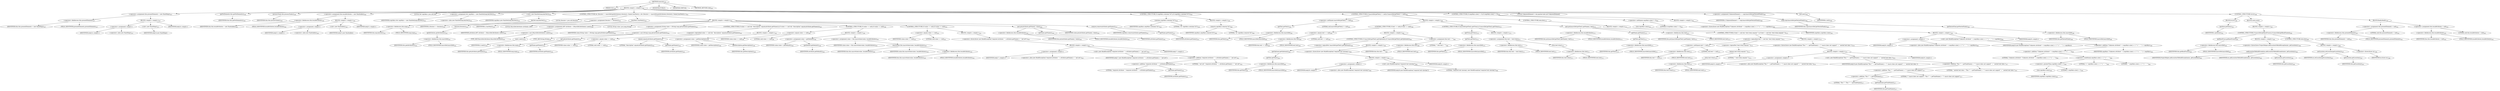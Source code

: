digraph "execute" {  
"916" [label = <(METHOD,execute)<SUB>336</SUB>> ]
"49" [label = <(PARAM,this)<SUB>336</SUB>> ]
"917" [label = <(BLOCK,&lt;empty&gt;,&lt;empty&gt;)<SUB>336</SUB>> ]
"918" [label = <(&lt;operator&gt;.assignment,this.presentElements = new HashMap())<SUB>337</SUB>> ]
"919" [label = <(&lt;operator&gt;.fieldAccess,this.presentElements)<SUB>337</SUB>> ]
"920" [label = <(IDENTIFIER,this,this.presentElements = new HashMap())<SUB>337</SUB>> ]
"921" [label = <(FIELD_IDENTIFIER,presentElements,presentElements)<SUB>337</SUB>> ]
"922" [label = <(BLOCK,&lt;empty&gt;,&lt;empty&gt;)<SUB>337</SUB>> ]
"923" [label = <(&lt;operator&gt;.assignment,&lt;empty&gt;)> ]
"924" [label = <(IDENTIFIER,$obj14,&lt;empty&gt;)> ]
"925" [label = <(&lt;operator&gt;.alloc,new HashMap())<SUB>337</SUB>> ]
"926" [label = <(&lt;init&gt;,new HashMap())<SUB>337</SUB>> ]
"927" [label = <(IDENTIFIER,$obj14,new HashMap())> ]
"928" [label = <(IDENTIFIER,$obj14,&lt;empty&gt;)> ]
"929" [label = <(getNsElements,this.getNsElements())<SUB>338</SUB>> ]
"48" [label = <(IDENTIFIER,this,this.getNsElements())<SUB>338</SUB>> ]
"930" [label = <(processTasks,this.processTasks())<SUB>339</SUB>> ]
"50" [label = <(IDENTIFIER,this,this.processTasks())<SUB>339</SUB>> ]
"931" [label = <(&lt;operator&gt;.assignment,this.localAttributes = new Hashtable())<SUB>340</SUB>> ]
"932" [label = <(&lt;operator&gt;.fieldAccess,this.localAttributes)<SUB>340</SUB>> ]
"933" [label = <(IDENTIFIER,this,this.localAttributes = new Hashtable())<SUB>340</SUB>> ]
"934" [label = <(FIELD_IDENTIFIER,localAttributes,localAttributes)<SUB>340</SUB>> ]
"935" [label = <(BLOCK,&lt;empty&gt;,&lt;empty&gt;)<SUB>340</SUB>> ]
"936" [label = <(&lt;operator&gt;.assignment,&lt;empty&gt;)> ]
"937" [label = <(IDENTIFIER,$obj15,&lt;empty&gt;)> ]
"938" [label = <(&lt;operator&gt;.alloc,new Hashtable())<SUB>340</SUB>> ]
"939" [label = <(&lt;init&gt;,new Hashtable())<SUB>340</SUB>> ]
"940" [label = <(IDENTIFIER,$obj15,new Hashtable())> ]
"941" [label = <(IDENTIFIER,$obj15,&lt;empty&gt;)> ]
"52" [label = <(LOCAL,Set copyKeys: java.util.Set)> ]
"942" [label = <(&lt;operator&gt;.assignment,Set copyKeys = new HashSet(map.keySet()))<SUB>341</SUB>> ]
"943" [label = <(IDENTIFIER,copyKeys,Set copyKeys = new HashSet(map.keySet()))<SUB>341</SUB>> ]
"944" [label = <(&lt;operator&gt;.alloc,new HashSet(map.keySet()))<SUB>341</SUB>> ]
"945" [label = <(&lt;init&gt;,new HashSet(map.keySet()))<SUB>341</SUB>> ]
"51" [label = <(IDENTIFIER,copyKeys,new HashSet(map.keySet()))<SUB>341</SUB>> ]
"946" [label = <(keySet,map.keySet())<SUB>341</SUB>> ]
"947" [label = <(&lt;operator&gt;.fieldAccess,this.map)<SUB>341</SUB>> ]
"948" [label = <(IDENTIFIER,this,map.keySet())<SUB>341</SUB>> ]
"949" [label = <(FIELD_IDENTIFIER,map,map)<SUB>341</SUB>> ]
"950" [label = <(CONTROL_STRUCTURE,for (Iterator i = macroDef.getAttributes().iterator(); Some(i.hasNext()); ),for (Iterator i = macroDef.getAttributes().iterator(); Some(i.hasNext()); ))<SUB>342</SUB>> ]
"951" [label = <(LOCAL,Iterator i: java.util.Iterator)> ]
"952" [label = <(&lt;operator&gt;.assignment,Iterator i = iterator())<SUB>342</SUB>> ]
"953" [label = <(IDENTIFIER,i,Iterator i = iterator())<SUB>342</SUB>> ]
"954" [label = <(iterator,iterator())<SUB>342</SUB>> ]
"955" [label = <(getAttributes,getAttributes())<SUB>342</SUB>> ]
"956" [label = <(&lt;operator&gt;.fieldAccess,this.macroDef)<SUB>342</SUB>> ]
"957" [label = <(IDENTIFIER,this,getAttributes())<SUB>342</SUB>> ]
"958" [label = <(FIELD_IDENTIFIER,macroDef,macroDef)<SUB>342</SUB>> ]
"959" [label = <(hasNext,i.hasNext())<SUB>342</SUB>> ]
"960" [label = <(IDENTIFIER,i,i.hasNext())<SUB>342</SUB>> ]
"961" [label = <(BLOCK,&lt;empty&gt;,&lt;empty&gt;)<SUB>342</SUB>> ]
"962" [label = <(LOCAL,MacroDef.Attribute attribute: ANY)> ]
"963" [label = <(&lt;operator&gt;.assignment,ANY attribute = (MacroDef.Attribute) i.next())<SUB>343</SUB>> ]
"964" [label = <(IDENTIFIER,attribute,ANY attribute = (MacroDef.Attribute) i.next())<SUB>343</SUB>> ]
"965" [label = <(&lt;operator&gt;.cast,(MacroDef.Attribute) i.next())<SUB>343</SUB>> ]
"966" [label = <(TYPE_REF,MacroDef.Attribute,MacroDef.Attribute)<SUB>343</SUB>> ]
"967" [label = <(next,i.next())<SUB>343</SUB>> ]
"968" [label = <(IDENTIFIER,i,i.next())<SUB>343</SUB>> ]
"969" [label = <(LOCAL,String value: java.lang.String)> ]
"970" [label = <(&lt;operator&gt;.assignment,String value = (String) map.get(attribute.getName()))<SUB>344</SUB>> ]
"971" [label = <(IDENTIFIER,value,String value = (String) map.get(attribute.getName()))<SUB>344</SUB>> ]
"972" [label = <(&lt;operator&gt;.cast,(String) map.get(attribute.getName()))<SUB>344</SUB>> ]
"973" [label = <(TYPE_REF,String,String)<SUB>344</SUB>> ]
"974" [label = <(get,get(attribute.getName()))<SUB>344</SUB>> ]
"975" [label = <(&lt;operator&gt;.fieldAccess,this.map)<SUB>344</SUB>> ]
"976" [label = <(IDENTIFIER,this,get(attribute.getName()))<SUB>344</SUB>> ]
"977" [label = <(FIELD_IDENTIFIER,map,map)<SUB>344</SUB>> ]
"978" [label = <(getName,getName())<SUB>344</SUB>> ]
"979" [label = <(IDENTIFIER,attribute,getName())<SUB>344</SUB>> ]
"980" [label = <(CONTROL_STRUCTURE,if (value == null &amp;&amp; &quot;description&quot;.equals(attribute.getName())),if (value == null &amp;&amp; &quot;description&quot;.equals(attribute.getName())))<SUB>345</SUB>> ]
"981" [label = <(&lt;operator&gt;.logicalAnd,value == null &amp;&amp; &quot;description&quot;.equals(attribute.getName()))<SUB>345</SUB>> ]
"982" [label = <(&lt;operator&gt;.equals,value == null)<SUB>345</SUB>> ]
"983" [label = <(IDENTIFIER,value,value == null)<SUB>345</SUB>> ]
"984" [label = <(LITERAL,null,value == null)<SUB>345</SUB>> ]
"985" [label = <(equals,equals(attribute.getName()))<SUB>345</SUB>> ]
"986" [label = <(LITERAL,&quot;description&quot;,equals(attribute.getName()))<SUB>345</SUB>> ]
"987" [label = <(getName,getName())<SUB>345</SUB>> ]
"988" [label = <(IDENTIFIER,attribute,getName())<SUB>345</SUB>> ]
"989" [label = <(BLOCK,&lt;empty&gt;,&lt;empty&gt;)<SUB>345</SUB>> ]
"990" [label = <(&lt;operator&gt;.assignment,value = getDescription())<SUB>346</SUB>> ]
"991" [label = <(IDENTIFIER,value,value = getDescription())<SUB>346</SUB>> ]
"992" [label = <(getDescription,getDescription())<SUB>346</SUB>> ]
"53" [label = <(IDENTIFIER,this,getDescription())<SUB>346</SUB>> ]
"993" [label = <(CONTROL_STRUCTURE,if (value == null),if (value == null))<SUB>348</SUB>> ]
"994" [label = <(&lt;operator&gt;.equals,value == null)<SUB>348</SUB>> ]
"995" [label = <(IDENTIFIER,value,value == null)<SUB>348</SUB>> ]
"996" [label = <(LITERAL,null,value == null)<SUB>348</SUB>> ]
"997" [label = <(BLOCK,&lt;empty&gt;,&lt;empty&gt;)<SUB>348</SUB>> ]
"998" [label = <(&lt;operator&gt;.assignment,value = getDefault())<SUB>349</SUB>> ]
"999" [label = <(IDENTIFIER,value,value = getDefault())<SUB>349</SUB>> ]
"1000" [label = <(getDefault,getDefault())<SUB>349</SUB>> ]
"1001" [label = <(IDENTIFIER,attribute,getDefault())<SUB>349</SUB>> ]
"1002" [label = <(&lt;operator&gt;.assignment,value = this.macroSubs(value, localAttributes))<SUB>350</SUB>> ]
"1003" [label = <(IDENTIFIER,value,value = this.macroSubs(value, localAttributes))<SUB>350</SUB>> ]
"1004" [label = <(macroSubs,this.macroSubs(value, localAttributes))<SUB>350</SUB>> ]
"54" [label = <(IDENTIFIER,this,this.macroSubs(value, localAttributes))<SUB>350</SUB>> ]
"1005" [label = <(IDENTIFIER,value,this.macroSubs(value, localAttributes))<SUB>350</SUB>> ]
"1006" [label = <(&lt;operator&gt;.fieldAccess,this.localAttributes)<SUB>350</SUB>> ]
"1007" [label = <(IDENTIFIER,this,this.macroSubs(value, localAttributes))<SUB>350</SUB>> ]
"1008" [label = <(FIELD_IDENTIFIER,localAttributes,localAttributes)<SUB>350</SUB>> ]
"1009" [label = <(CONTROL_STRUCTURE,if (value == null),if (value == null))<SUB>352</SUB>> ]
"1010" [label = <(&lt;operator&gt;.equals,value == null)<SUB>352</SUB>> ]
"1011" [label = <(IDENTIFIER,value,value == null)<SUB>352</SUB>> ]
"1012" [label = <(LITERAL,null,value == null)<SUB>352</SUB>> ]
"1013" [label = <(BLOCK,&lt;empty&gt;,&lt;empty&gt;)<SUB>352</SUB>> ]
"1014" [label = <(&lt;operator&gt;.throw,throw new BuildException(&quot;required attribute &quot; + attribute.getName() + &quot; not set&quot;);)<SUB>353</SUB>> ]
"1015" [label = <(BLOCK,&lt;empty&gt;,&lt;empty&gt;)<SUB>353</SUB>> ]
"1016" [label = <(&lt;operator&gt;.assignment,&lt;empty&gt;)> ]
"1017" [label = <(IDENTIFIER,$obj17,&lt;empty&gt;)> ]
"1018" [label = <(&lt;operator&gt;.alloc,new BuildException(&quot;required attribute &quot; + attribute.getName() + &quot; not set&quot;))<SUB>353</SUB>> ]
"1019" [label = <(&lt;init&gt;,new BuildException(&quot;required attribute &quot; + attribute.getName() + &quot; not set&quot;))<SUB>353</SUB>> ]
"1020" [label = <(IDENTIFIER,$obj17,new BuildException(&quot;required attribute &quot; + attribute.getName() + &quot; not set&quot;))> ]
"1021" [label = <(&lt;operator&gt;.addition,&quot;required attribute &quot; + attribute.getName() + &quot; not set&quot;)<SUB>354</SUB>> ]
"1022" [label = <(&lt;operator&gt;.addition,&quot;required attribute &quot; + attribute.getName())<SUB>354</SUB>> ]
"1023" [label = <(LITERAL,&quot;required attribute &quot;,&quot;required attribute &quot; + attribute.getName())<SUB>354</SUB>> ]
"1024" [label = <(getName,getName())<SUB>354</SUB>> ]
"1025" [label = <(IDENTIFIER,attribute,getName())<SUB>354</SUB>> ]
"1026" [label = <(LITERAL,&quot; not set&quot;,&quot;required attribute &quot; + attribute.getName() + &quot; not set&quot;)<SUB>354</SUB>> ]
"1027" [label = <(IDENTIFIER,$obj17,&lt;empty&gt;)> ]
"1028" [label = <(put,put(attribute.getName(), value))<SUB>356</SUB>> ]
"1029" [label = <(&lt;operator&gt;.fieldAccess,this.localAttributes)<SUB>356</SUB>> ]
"1030" [label = <(IDENTIFIER,this,put(attribute.getName(), value))<SUB>356</SUB>> ]
"1031" [label = <(FIELD_IDENTIFIER,localAttributes,localAttributes)<SUB>356</SUB>> ]
"1032" [label = <(getName,getName())<SUB>356</SUB>> ]
"1033" [label = <(IDENTIFIER,attribute,getName())<SUB>356</SUB>> ]
"1034" [label = <(IDENTIFIER,value,put(attribute.getName(), value))<SUB>356</SUB>> ]
"1035" [label = <(remove,remove(attribute.getName()))<SUB>357</SUB>> ]
"1036" [label = <(IDENTIFIER,copyKeys,remove(attribute.getName()))<SUB>357</SUB>> ]
"1037" [label = <(getName,getName())<SUB>357</SUB>> ]
"1038" [label = <(IDENTIFIER,attribute,getName())<SUB>357</SUB>> ]
"1039" [label = <(CONTROL_STRUCTURE,if (copyKeys.contains(&quot;id&quot;)),if (copyKeys.contains(&quot;id&quot;)))<SUB>359</SUB>> ]
"1040" [label = <(contains,copyKeys.contains(&quot;id&quot;))<SUB>359</SUB>> ]
"1041" [label = <(IDENTIFIER,copyKeys,copyKeys.contains(&quot;id&quot;))<SUB>359</SUB>> ]
"1042" [label = <(LITERAL,&quot;id&quot;,copyKeys.contains(&quot;id&quot;))<SUB>359</SUB>> ]
"1043" [label = <(BLOCK,&lt;empty&gt;,&lt;empty&gt;)<SUB>359</SUB>> ]
"1044" [label = <(remove,copyKeys.remove(&quot;id&quot;))<SUB>360</SUB>> ]
"1045" [label = <(IDENTIFIER,copyKeys,copyKeys.remove(&quot;id&quot;))<SUB>360</SUB>> ]
"1046" [label = <(LITERAL,&quot;id&quot;,copyKeys.remove(&quot;id&quot;))<SUB>360</SUB>> ]
"1047" [label = <(CONTROL_STRUCTURE,if (macroDef.getText() != null),if (macroDef.getText() != null))<SUB>362</SUB>> ]
"1048" [label = <(&lt;operator&gt;.notEquals,macroDef.getText() != null)<SUB>362</SUB>> ]
"1049" [label = <(getText,getText())<SUB>362</SUB>> ]
"1050" [label = <(&lt;operator&gt;.fieldAccess,this.macroDef)<SUB>362</SUB>> ]
"1051" [label = <(IDENTIFIER,this,getText())<SUB>362</SUB>> ]
"1052" [label = <(FIELD_IDENTIFIER,macroDef,macroDef)<SUB>362</SUB>> ]
"1053" [label = <(LITERAL,null,macroDef.getText() != null)<SUB>362</SUB>> ]
"1054" [label = <(BLOCK,&lt;empty&gt;,&lt;empty&gt;)<SUB>362</SUB>> ]
"1055" [label = <(CONTROL_STRUCTURE,if (text == null),if (text == null))<SUB>363</SUB>> ]
"1056" [label = <(&lt;operator&gt;.equals,text == null)<SUB>363</SUB>> ]
"1057" [label = <(&lt;operator&gt;.fieldAccess,this.text)<SUB>363</SUB>> ]
"1058" [label = <(IDENTIFIER,this,text == null)<SUB>363</SUB>> ]
"1059" [label = <(FIELD_IDENTIFIER,text,text)<SUB>363</SUB>> ]
"1060" [label = <(LITERAL,null,text == null)<SUB>363</SUB>> ]
"1061" [label = <(BLOCK,&lt;empty&gt;,&lt;empty&gt;)<SUB>363</SUB>> ]
"1062" [label = <(CONTROL_STRUCTURE,if (!macroDef.getText().getOptional()),if (!macroDef.getText().getOptional()))<SUB>364</SUB>> ]
"1063" [label = <(&lt;operator&gt;.logicalNot,!macroDef.getText().getOptional())<SUB>364</SUB>> ]
"1064" [label = <(getOptional,getOptional())<SUB>364</SUB>> ]
"1065" [label = <(getText,getText())<SUB>364</SUB>> ]
"1066" [label = <(&lt;operator&gt;.fieldAccess,this.macroDef)<SUB>364</SUB>> ]
"1067" [label = <(IDENTIFIER,this,getText())<SUB>364</SUB>> ]
"1068" [label = <(FIELD_IDENTIFIER,macroDef,macroDef)<SUB>364</SUB>> ]
"1069" [label = <(BLOCK,&lt;empty&gt;,&lt;empty&gt;)<SUB>364</SUB>> ]
"1070" [label = <(&lt;operator&gt;.throw,throw new BuildException(&quot;required text missing&quot;);)<SUB>365</SUB>> ]
"1071" [label = <(BLOCK,&lt;empty&gt;,&lt;empty&gt;)<SUB>365</SUB>> ]
"1072" [label = <(&lt;operator&gt;.assignment,&lt;empty&gt;)> ]
"1073" [label = <(IDENTIFIER,$obj18,&lt;empty&gt;)> ]
"1074" [label = <(&lt;operator&gt;.alloc,new BuildException(&quot;required text missing&quot;))<SUB>365</SUB>> ]
"1075" [label = <(&lt;init&gt;,new BuildException(&quot;required text missing&quot;))<SUB>365</SUB>> ]
"1076" [label = <(IDENTIFIER,$obj18,new BuildException(&quot;required text missing&quot;))> ]
"1077" [label = <(LITERAL,&quot;required text missing&quot;,new BuildException(&quot;required text missing&quot;))<SUB>366</SUB>> ]
"1078" [label = <(IDENTIFIER,$obj18,&lt;empty&gt;)> ]
"1079" [label = <(&lt;operator&gt;.assignment,this.text = &quot;&quot;)<SUB>368</SUB>> ]
"1080" [label = <(&lt;operator&gt;.fieldAccess,this.text)<SUB>368</SUB>> ]
"1081" [label = <(IDENTIFIER,this,this.text = &quot;&quot;)<SUB>368</SUB>> ]
"1082" [label = <(FIELD_IDENTIFIER,text,text)<SUB>368</SUB>> ]
"1083" [label = <(LITERAL,&quot;&quot;,this.text = &quot;&quot;)<SUB>368</SUB>> ]
"1084" [label = <(CONTROL_STRUCTURE,if (macroDef.getText().getTrim()),if (macroDef.getText().getTrim()))<SUB>370</SUB>> ]
"1085" [label = <(getTrim,getTrim())<SUB>370</SUB>> ]
"1086" [label = <(getText,getText())<SUB>370</SUB>> ]
"1087" [label = <(&lt;operator&gt;.fieldAccess,this.macroDef)<SUB>370</SUB>> ]
"1088" [label = <(IDENTIFIER,this,getText())<SUB>370</SUB>> ]
"1089" [label = <(FIELD_IDENTIFIER,macroDef,macroDef)<SUB>370</SUB>> ]
"1090" [label = <(BLOCK,&lt;empty&gt;,&lt;empty&gt;)<SUB>370</SUB>> ]
"1091" [label = <(&lt;operator&gt;.assignment,this.text = text.trim())<SUB>371</SUB>> ]
"1092" [label = <(&lt;operator&gt;.fieldAccess,this.text)<SUB>371</SUB>> ]
"1093" [label = <(IDENTIFIER,this,this.text = text.trim())<SUB>371</SUB>> ]
"1094" [label = <(FIELD_IDENTIFIER,text,text)<SUB>371</SUB>> ]
"1095" [label = <(trim,text.trim())<SUB>371</SUB>> ]
"1096" [label = <(&lt;operator&gt;.fieldAccess,this.text)<SUB>371</SUB>> ]
"1097" [label = <(IDENTIFIER,this,text.trim())<SUB>371</SUB>> ]
"1098" [label = <(FIELD_IDENTIFIER,text,text)<SUB>371</SUB>> ]
"1099" [label = <(put,put(macroDef.getText().getName(), text))<SUB>373</SUB>> ]
"1100" [label = <(&lt;operator&gt;.fieldAccess,this.localAttributes)<SUB>373</SUB>> ]
"1101" [label = <(IDENTIFIER,this,put(macroDef.getText().getName(), text))<SUB>373</SUB>> ]
"1102" [label = <(FIELD_IDENTIFIER,localAttributes,localAttributes)<SUB>373</SUB>> ]
"1103" [label = <(getName,getName())<SUB>373</SUB>> ]
"1104" [label = <(getText,getText())<SUB>373</SUB>> ]
"1105" [label = <(&lt;operator&gt;.fieldAccess,this.macroDef)<SUB>373</SUB>> ]
"1106" [label = <(IDENTIFIER,this,getText())<SUB>373</SUB>> ]
"1107" [label = <(FIELD_IDENTIFIER,macroDef,macroDef)<SUB>373</SUB>> ]
"1108" [label = <(&lt;operator&gt;.fieldAccess,this.text)<SUB>373</SUB>> ]
"1109" [label = <(IDENTIFIER,this,put(macroDef.getText().getName(), text))<SUB>373</SUB>> ]
"1110" [label = <(FIELD_IDENTIFIER,text,text)<SUB>373</SUB>> ]
"1111" [label = <(CONTROL_STRUCTURE,else,else)<SUB>374</SUB>> ]
"1112" [label = <(BLOCK,&lt;empty&gt;,&lt;empty&gt;)<SUB>374</SUB>> ]
"1113" [label = <(CONTROL_STRUCTURE,if (text != null &amp;&amp; !text.trim().equals(&quot;&quot;)),if (text != null &amp;&amp; !text.trim().equals(&quot;&quot;)))<SUB>375</SUB>> ]
"1114" [label = <(&lt;operator&gt;.logicalAnd,text != null &amp;&amp; !text.trim().equals(&quot;&quot;))<SUB>375</SUB>> ]
"1115" [label = <(&lt;operator&gt;.notEquals,text != null)<SUB>375</SUB>> ]
"1116" [label = <(&lt;operator&gt;.fieldAccess,this.text)<SUB>375</SUB>> ]
"1117" [label = <(IDENTIFIER,this,text != null)<SUB>375</SUB>> ]
"1118" [label = <(FIELD_IDENTIFIER,text,text)<SUB>375</SUB>> ]
"1119" [label = <(LITERAL,null,text != null)<SUB>375</SUB>> ]
"1120" [label = <(&lt;operator&gt;.logicalNot,!text.trim().equals(&quot;&quot;))<SUB>375</SUB>> ]
"1121" [label = <(equals,text.trim().equals(&quot;&quot;))<SUB>375</SUB>> ]
"1122" [label = <(trim,text.trim())<SUB>375</SUB>> ]
"1123" [label = <(&lt;operator&gt;.fieldAccess,this.text)<SUB>375</SUB>> ]
"1124" [label = <(IDENTIFIER,this,text.trim())<SUB>375</SUB>> ]
"1125" [label = <(FIELD_IDENTIFIER,text,text)<SUB>375</SUB>> ]
"1126" [label = <(LITERAL,&quot;&quot;,text.trim().equals(&quot;&quot;))<SUB>375</SUB>> ]
"1127" [label = <(BLOCK,&lt;empty&gt;,&lt;empty&gt;)<SUB>375</SUB>> ]
"1128" [label = <(&lt;operator&gt;.throw,throw new BuildException(&quot;The \&quot;&quot; + getTaskName() + &quot;\&quot; macro does not support&quot; + &quot; nested text data.&quot;);)<SUB>376</SUB>> ]
"1129" [label = <(BLOCK,&lt;empty&gt;,&lt;empty&gt;)<SUB>376</SUB>> ]
"1130" [label = <(&lt;operator&gt;.assignment,&lt;empty&gt;)> ]
"1131" [label = <(IDENTIFIER,$obj19,&lt;empty&gt;)> ]
"1132" [label = <(&lt;operator&gt;.alloc,new BuildException(&quot;The \&quot;&quot; + getTaskName() + &quot;\&quot; macro does not support&quot; + &quot; nested text data.&quot;))<SUB>376</SUB>> ]
"1133" [label = <(&lt;init&gt;,new BuildException(&quot;The \&quot;&quot; + getTaskName() + &quot;\&quot; macro does not support&quot; + &quot; nested text data.&quot;))<SUB>376</SUB>> ]
"1134" [label = <(IDENTIFIER,$obj19,new BuildException(&quot;The \&quot;&quot; + getTaskName() + &quot;\&quot; macro does not support&quot; + &quot; nested text data.&quot;))> ]
"1135" [label = <(&lt;operator&gt;.addition,&quot;The \&quot;&quot; + getTaskName() + &quot;\&quot; macro does not support&quot; + &quot; nested text data.&quot;)<SUB>377</SUB>> ]
"1136" [label = <(&lt;operator&gt;.addition,&quot;The \&quot;&quot; + getTaskName() + &quot;\&quot; macro does not support&quot;)<SUB>377</SUB>> ]
"1137" [label = <(&lt;operator&gt;.addition,&quot;The \&quot;&quot; + getTaskName())<SUB>377</SUB>> ]
"1138" [label = <(LITERAL,&quot;The \&quot;&quot;,&quot;The \&quot;&quot; + getTaskName())<SUB>377</SUB>> ]
"1139" [label = <(getTaskName,getTaskName())<SUB>377</SUB>> ]
"55" [label = <(IDENTIFIER,this,getTaskName())<SUB>377</SUB>> ]
"1140" [label = <(LITERAL,&quot;\&quot; macro does not support&quot;,&quot;The \&quot;&quot; + getTaskName() + &quot;\&quot; macro does not support&quot;)<SUB>377</SUB>> ]
"1141" [label = <(LITERAL,&quot; nested text data.&quot;,&quot;The \&quot;&quot; + getTaskName() + &quot;\&quot; macro does not support&quot; + &quot; nested text data.&quot;)<SUB>378</SUB>> ]
"1142" [label = <(IDENTIFIER,$obj19,&lt;empty&gt;)> ]
"1143" [label = <(CONTROL_STRUCTURE,if (copyKeys.size() != 0),if (copyKeys.size() != 0))<SUB>381</SUB>> ]
"1144" [label = <(&lt;operator&gt;.notEquals,copyKeys.size() != 0)<SUB>381</SUB>> ]
"1145" [label = <(size,copyKeys.size())<SUB>381</SUB>> ]
"1146" [label = <(IDENTIFIER,copyKeys,copyKeys.size())<SUB>381</SUB>> ]
"1147" [label = <(LITERAL,0,copyKeys.size() != 0)<SUB>381</SUB>> ]
"1148" [label = <(BLOCK,&lt;empty&gt;,&lt;empty&gt;)<SUB>381</SUB>> ]
"1149" [label = <(&lt;operator&gt;.throw,throw new BuildException(&quot;Unknown attribute&quot; + (copyKeys.size() &gt; 1 ? &quot;s &quot; : &quot; &quot;) + copyKeys);)<SUB>382</SUB>> ]
"1150" [label = <(BLOCK,&lt;empty&gt;,&lt;empty&gt;)<SUB>382</SUB>> ]
"1151" [label = <(&lt;operator&gt;.assignment,&lt;empty&gt;)> ]
"1152" [label = <(IDENTIFIER,$obj20,&lt;empty&gt;)> ]
"1153" [label = <(&lt;operator&gt;.alloc,new BuildException(&quot;Unknown attribute&quot; + (copyKeys.size() &gt; 1 ? &quot;s &quot; : &quot; &quot;) + copyKeys))<SUB>382</SUB>> ]
"1154" [label = <(&lt;init&gt;,new BuildException(&quot;Unknown attribute&quot; + (copyKeys.size() &gt; 1 ? &quot;s &quot; : &quot; &quot;) + copyKeys))<SUB>382</SUB>> ]
"1155" [label = <(IDENTIFIER,$obj20,new BuildException(&quot;Unknown attribute&quot; + (copyKeys.size() &gt; 1 ? &quot;s &quot; : &quot; &quot;) + copyKeys))> ]
"1156" [label = <(&lt;operator&gt;.addition,&quot;Unknown attribute&quot; + (copyKeys.size() &gt; 1 ? &quot;s &quot; : &quot; &quot;) + copyKeys)<SUB>383</SUB>> ]
"1157" [label = <(&lt;operator&gt;.addition,&quot;Unknown attribute&quot; + (copyKeys.size() &gt; 1 ? &quot;s &quot; : &quot; &quot;))<SUB>383</SUB>> ]
"1158" [label = <(LITERAL,&quot;Unknown attribute&quot;,&quot;Unknown attribute&quot; + (copyKeys.size() &gt; 1 ? &quot;s &quot; : &quot; &quot;))<SUB>383</SUB>> ]
"1159" [label = <(&lt;operator&gt;.conditional,copyKeys.size() &gt; 1 ? &quot;s &quot; : &quot; &quot;)<SUB>383</SUB>> ]
"1160" [label = <(&lt;operator&gt;.greaterThan,copyKeys.size() &gt; 1)<SUB>383</SUB>> ]
"1161" [label = <(size,copyKeys.size())<SUB>383</SUB>> ]
"1162" [label = <(IDENTIFIER,copyKeys,copyKeys.size())<SUB>383</SUB>> ]
"1163" [label = <(LITERAL,1,copyKeys.size() &gt; 1)<SUB>383</SUB>> ]
"1164" [label = <(LITERAL,&quot;s &quot;,copyKeys.size() &gt; 1 ? &quot;s &quot; : &quot; &quot;)<SUB>383</SUB>> ]
"1165" [label = <(LITERAL,&quot; &quot;,copyKeys.size() &gt; 1 ? &quot;s &quot; : &quot; &quot;)<SUB>383</SUB>> ]
"1166" [label = <(IDENTIFIER,copyKeys,&quot;Unknown attribute&quot; + (copyKeys.size() &gt; 1 ? &quot;s &quot; : &quot; &quot;) + copyKeys)<SUB>384</SUB>> ]
"1167" [label = <(IDENTIFIER,$obj20,&lt;empty&gt;)> ]
"1168" [label = <(LOCAL,UnknownElement c: org.apache.tools.ant.UnknownElement)> ]
"1169" [label = <(&lt;operator&gt;.assignment,UnknownElement c = copy(macroDef.getNestedTask()))<SUB>388</SUB>> ]
"1170" [label = <(IDENTIFIER,c,UnknownElement c = copy(macroDef.getNestedTask()))<SUB>388</SUB>> ]
"1171" [label = <(copy,copy(macroDef.getNestedTask()))<SUB>388</SUB>> ]
"56" [label = <(IDENTIFIER,this,copy(macroDef.getNestedTask()))<SUB>388</SUB>> ]
"1172" [label = <(getNestedTask,getNestedTask())<SUB>388</SUB>> ]
"1173" [label = <(&lt;operator&gt;.fieldAccess,this.macroDef)<SUB>388</SUB>> ]
"1174" [label = <(IDENTIFIER,this,getNestedTask())<SUB>388</SUB>> ]
"1175" [label = <(FIELD_IDENTIFIER,macroDef,macroDef)<SUB>388</SUB>> ]
"1176" [label = <(init,init())<SUB>389</SUB>> ]
"1177" [label = <(IDENTIFIER,c,init())<SUB>389</SUB>> ]
"1178" [label = <(CONTROL_STRUCTURE,try,try)<SUB>390</SUB>> ]
"1179" [label = <(BLOCK,try,try)<SUB>390</SUB>> ]
"1180" [label = <(perform,perform())<SUB>391</SUB>> ]
"1181" [label = <(IDENTIFIER,c,perform())<SUB>391</SUB>> ]
"1182" [label = <(BLOCK,catch,catch)> ]
"1183" [label = <(BLOCK,&lt;empty&gt;,&lt;empty&gt;)<SUB>392</SUB>> ]
"1184" [label = <(CONTROL_STRUCTURE,if (macroDef.getBackTrace()),if (macroDef.getBackTrace()))<SUB>393</SUB>> ]
"1185" [label = <(getBackTrace,getBackTrace())<SUB>393</SUB>> ]
"1186" [label = <(&lt;operator&gt;.fieldAccess,this.macroDef)<SUB>393</SUB>> ]
"1187" [label = <(IDENTIFIER,this,getBackTrace())<SUB>393</SUB>> ]
"1188" [label = <(FIELD_IDENTIFIER,macroDef,macroDef)<SUB>393</SUB>> ]
"1189" [label = <(BLOCK,&lt;empty&gt;,&lt;empty&gt;)<SUB>393</SUB>> ]
"1190" [label = <(&lt;operator&gt;.throw,throw ProjectHelper.addLocationToBuildException(ex, getLocation());)<SUB>394</SUB>> ]
"1191" [label = <(addLocationToBuildException,addLocationToBuildException(ex, getLocation()))<SUB>394</SUB>> ]
"1192" [label = <(IDENTIFIER,ProjectHelper,addLocationToBuildException(ex, getLocation()))<SUB>394</SUB>> ]
"1193" [label = <(IDENTIFIER,ex,addLocationToBuildException(ex, getLocation()))<SUB>395</SUB>> ]
"1194" [label = <(getLocation,getLocation())<SUB>395</SUB>> ]
"57" [label = <(IDENTIFIER,this,getLocation())<SUB>395</SUB>> ]
"1195" [label = <(CONTROL_STRUCTURE,else,else)<SUB>396</SUB>> ]
"1196" [label = <(BLOCK,&lt;empty&gt;,&lt;empty&gt;)<SUB>396</SUB>> ]
"1197" [label = <(setLocation,setLocation(getLocation()))<SUB>397</SUB>> ]
"1198" [label = <(IDENTIFIER,ex,setLocation(getLocation()))<SUB>397</SUB>> ]
"1199" [label = <(getLocation,getLocation())<SUB>397</SUB>> ]
"58" [label = <(IDENTIFIER,this,getLocation())<SUB>397</SUB>> ]
"1200" [label = <(&lt;operator&gt;.throw,throw ex;)<SUB>398</SUB>> ]
"1201" [label = <(IDENTIFIER,ex,throw ex;)<SUB>398</SUB>> ]
"1202" [label = <(BLOCK,finally,finally)<SUB>400</SUB>> ]
"1203" [label = <(&lt;operator&gt;.assignment,this.presentElements = null)<SUB>401</SUB>> ]
"1204" [label = <(&lt;operator&gt;.fieldAccess,this.presentElements)<SUB>401</SUB>> ]
"1205" [label = <(IDENTIFIER,this,this.presentElements = null)<SUB>401</SUB>> ]
"1206" [label = <(FIELD_IDENTIFIER,presentElements,presentElements)<SUB>401</SUB>> ]
"1207" [label = <(LITERAL,null,this.presentElements = null)<SUB>401</SUB>> ]
"1208" [label = <(&lt;operator&gt;.assignment,this.localAttributes = null)<SUB>402</SUB>> ]
"1209" [label = <(&lt;operator&gt;.fieldAccess,this.localAttributes)<SUB>402</SUB>> ]
"1210" [label = <(IDENTIFIER,this,this.localAttributes = null)<SUB>402</SUB>> ]
"1211" [label = <(FIELD_IDENTIFIER,localAttributes,localAttributes)<SUB>402</SUB>> ]
"1212" [label = <(LITERAL,null,this.localAttributes = null)<SUB>402</SUB>> ]
"1213" [label = <(MODIFIER,PUBLIC)> ]
"1214" [label = <(MODIFIER,VIRTUAL)> ]
"1215" [label = <(METHOD_RETURN,void)<SUB>336</SUB>> ]
  "916" -> "49" 
  "916" -> "917" 
  "916" -> "1213" 
  "916" -> "1214" 
  "916" -> "1215" 
  "917" -> "918" 
  "917" -> "929" 
  "917" -> "930" 
  "917" -> "931" 
  "917" -> "52" 
  "917" -> "942" 
  "917" -> "945" 
  "917" -> "950" 
  "917" -> "1039" 
  "917" -> "1047" 
  "917" -> "1143" 
  "917" -> "1168" 
  "917" -> "1169" 
  "917" -> "1176" 
  "917" -> "1178" 
  "918" -> "919" 
  "918" -> "922" 
  "919" -> "920" 
  "919" -> "921" 
  "922" -> "923" 
  "922" -> "926" 
  "922" -> "928" 
  "923" -> "924" 
  "923" -> "925" 
  "926" -> "927" 
  "929" -> "48" 
  "930" -> "50" 
  "931" -> "932" 
  "931" -> "935" 
  "932" -> "933" 
  "932" -> "934" 
  "935" -> "936" 
  "935" -> "939" 
  "935" -> "941" 
  "936" -> "937" 
  "936" -> "938" 
  "939" -> "940" 
  "942" -> "943" 
  "942" -> "944" 
  "945" -> "51" 
  "945" -> "946" 
  "946" -> "947" 
  "947" -> "948" 
  "947" -> "949" 
  "950" -> "951" 
  "950" -> "952" 
  "950" -> "959" 
  "950" -> "961" 
  "952" -> "953" 
  "952" -> "954" 
  "954" -> "955" 
  "955" -> "956" 
  "956" -> "957" 
  "956" -> "958" 
  "959" -> "960" 
  "961" -> "962" 
  "961" -> "963" 
  "961" -> "969" 
  "961" -> "970" 
  "961" -> "980" 
  "961" -> "993" 
  "961" -> "1009" 
  "961" -> "1028" 
  "961" -> "1035" 
  "963" -> "964" 
  "963" -> "965" 
  "965" -> "966" 
  "965" -> "967" 
  "967" -> "968" 
  "970" -> "971" 
  "970" -> "972" 
  "972" -> "973" 
  "972" -> "974" 
  "974" -> "975" 
  "974" -> "978" 
  "975" -> "976" 
  "975" -> "977" 
  "978" -> "979" 
  "980" -> "981" 
  "980" -> "989" 
  "981" -> "982" 
  "981" -> "985" 
  "982" -> "983" 
  "982" -> "984" 
  "985" -> "986" 
  "985" -> "987" 
  "987" -> "988" 
  "989" -> "990" 
  "990" -> "991" 
  "990" -> "992" 
  "992" -> "53" 
  "993" -> "994" 
  "993" -> "997" 
  "994" -> "995" 
  "994" -> "996" 
  "997" -> "998" 
  "997" -> "1002" 
  "998" -> "999" 
  "998" -> "1000" 
  "1000" -> "1001" 
  "1002" -> "1003" 
  "1002" -> "1004" 
  "1004" -> "54" 
  "1004" -> "1005" 
  "1004" -> "1006" 
  "1006" -> "1007" 
  "1006" -> "1008" 
  "1009" -> "1010" 
  "1009" -> "1013" 
  "1010" -> "1011" 
  "1010" -> "1012" 
  "1013" -> "1014" 
  "1014" -> "1015" 
  "1015" -> "1016" 
  "1015" -> "1019" 
  "1015" -> "1027" 
  "1016" -> "1017" 
  "1016" -> "1018" 
  "1019" -> "1020" 
  "1019" -> "1021" 
  "1021" -> "1022" 
  "1021" -> "1026" 
  "1022" -> "1023" 
  "1022" -> "1024" 
  "1024" -> "1025" 
  "1028" -> "1029" 
  "1028" -> "1032" 
  "1028" -> "1034" 
  "1029" -> "1030" 
  "1029" -> "1031" 
  "1032" -> "1033" 
  "1035" -> "1036" 
  "1035" -> "1037" 
  "1037" -> "1038" 
  "1039" -> "1040" 
  "1039" -> "1043" 
  "1040" -> "1041" 
  "1040" -> "1042" 
  "1043" -> "1044" 
  "1044" -> "1045" 
  "1044" -> "1046" 
  "1047" -> "1048" 
  "1047" -> "1054" 
  "1047" -> "1111" 
  "1048" -> "1049" 
  "1048" -> "1053" 
  "1049" -> "1050" 
  "1050" -> "1051" 
  "1050" -> "1052" 
  "1054" -> "1055" 
  "1054" -> "1084" 
  "1054" -> "1099" 
  "1055" -> "1056" 
  "1055" -> "1061" 
  "1056" -> "1057" 
  "1056" -> "1060" 
  "1057" -> "1058" 
  "1057" -> "1059" 
  "1061" -> "1062" 
  "1061" -> "1079" 
  "1062" -> "1063" 
  "1062" -> "1069" 
  "1063" -> "1064" 
  "1064" -> "1065" 
  "1065" -> "1066" 
  "1066" -> "1067" 
  "1066" -> "1068" 
  "1069" -> "1070" 
  "1070" -> "1071" 
  "1071" -> "1072" 
  "1071" -> "1075" 
  "1071" -> "1078" 
  "1072" -> "1073" 
  "1072" -> "1074" 
  "1075" -> "1076" 
  "1075" -> "1077" 
  "1079" -> "1080" 
  "1079" -> "1083" 
  "1080" -> "1081" 
  "1080" -> "1082" 
  "1084" -> "1085" 
  "1084" -> "1090" 
  "1085" -> "1086" 
  "1086" -> "1087" 
  "1087" -> "1088" 
  "1087" -> "1089" 
  "1090" -> "1091" 
  "1091" -> "1092" 
  "1091" -> "1095" 
  "1092" -> "1093" 
  "1092" -> "1094" 
  "1095" -> "1096" 
  "1096" -> "1097" 
  "1096" -> "1098" 
  "1099" -> "1100" 
  "1099" -> "1103" 
  "1099" -> "1108" 
  "1100" -> "1101" 
  "1100" -> "1102" 
  "1103" -> "1104" 
  "1104" -> "1105" 
  "1105" -> "1106" 
  "1105" -> "1107" 
  "1108" -> "1109" 
  "1108" -> "1110" 
  "1111" -> "1112" 
  "1112" -> "1113" 
  "1113" -> "1114" 
  "1113" -> "1127" 
  "1114" -> "1115" 
  "1114" -> "1120" 
  "1115" -> "1116" 
  "1115" -> "1119" 
  "1116" -> "1117" 
  "1116" -> "1118" 
  "1120" -> "1121" 
  "1121" -> "1122" 
  "1121" -> "1126" 
  "1122" -> "1123" 
  "1123" -> "1124" 
  "1123" -> "1125" 
  "1127" -> "1128" 
  "1128" -> "1129" 
  "1129" -> "1130" 
  "1129" -> "1133" 
  "1129" -> "1142" 
  "1130" -> "1131" 
  "1130" -> "1132" 
  "1133" -> "1134" 
  "1133" -> "1135" 
  "1135" -> "1136" 
  "1135" -> "1141" 
  "1136" -> "1137" 
  "1136" -> "1140" 
  "1137" -> "1138" 
  "1137" -> "1139" 
  "1139" -> "55" 
  "1143" -> "1144" 
  "1143" -> "1148" 
  "1144" -> "1145" 
  "1144" -> "1147" 
  "1145" -> "1146" 
  "1148" -> "1149" 
  "1149" -> "1150" 
  "1150" -> "1151" 
  "1150" -> "1154" 
  "1150" -> "1167" 
  "1151" -> "1152" 
  "1151" -> "1153" 
  "1154" -> "1155" 
  "1154" -> "1156" 
  "1156" -> "1157" 
  "1156" -> "1166" 
  "1157" -> "1158" 
  "1157" -> "1159" 
  "1159" -> "1160" 
  "1159" -> "1164" 
  "1159" -> "1165" 
  "1160" -> "1161" 
  "1160" -> "1163" 
  "1161" -> "1162" 
  "1169" -> "1170" 
  "1169" -> "1171" 
  "1171" -> "56" 
  "1171" -> "1172" 
  "1172" -> "1173" 
  "1173" -> "1174" 
  "1173" -> "1175" 
  "1176" -> "1177" 
  "1178" -> "1179" 
  "1178" -> "1182" 
  "1178" -> "1202" 
  "1179" -> "1180" 
  "1180" -> "1181" 
  "1182" -> "1183" 
  "1183" -> "1184" 
  "1184" -> "1185" 
  "1184" -> "1189" 
  "1184" -> "1195" 
  "1185" -> "1186" 
  "1186" -> "1187" 
  "1186" -> "1188" 
  "1189" -> "1190" 
  "1190" -> "1191" 
  "1191" -> "1192" 
  "1191" -> "1193" 
  "1191" -> "1194" 
  "1194" -> "57" 
  "1195" -> "1196" 
  "1196" -> "1197" 
  "1196" -> "1200" 
  "1197" -> "1198" 
  "1197" -> "1199" 
  "1199" -> "58" 
  "1200" -> "1201" 
  "1202" -> "1203" 
  "1202" -> "1208" 
  "1203" -> "1204" 
  "1203" -> "1207" 
  "1204" -> "1205" 
  "1204" -> "1206" 
  "1208" -> "1209" 
  "1208" -> "1212" 
  "1209" -> "1210" 
  "1209" -> "1211" 
}
